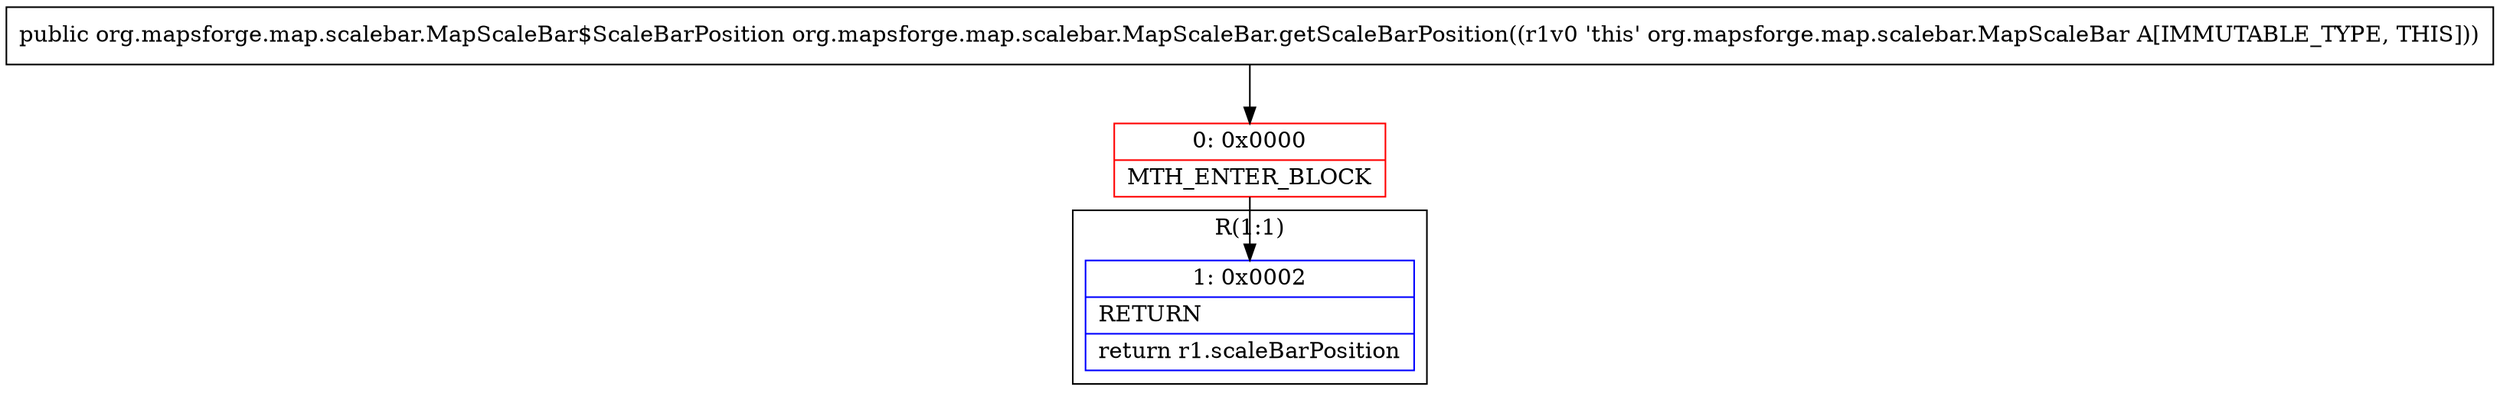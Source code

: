 digraph "CFG fororg.mapsforge.map.scalebar.MapScaleBar.getScaleBarPosition()Lorg\/mapsforge\/map\/scalebar\/MapScaleBar$ScaleBarPosition;" {
subgraph cluster_Region_661912424 {
label = "R(1:1)";
node [shape=record,color=blue];
Node_1 [shape=record,label="{1\:\ 0x0002|RETURN\l|return r1.scaleBarPosition\l}"];
}
Node_0 [shape=record,color=red,label="{0\:\ 0x0000|MTH_ENTER_BLOCK\l}"];
MethodNode[shape=record,label="{public org.mapsforge.map.scalebar.MapScaleBar$ScaleBarPosition org.mapsforge.map.scalebar.MapScaleBar.getScaleBarPosition((r1v0 'this' org.mapsforge.map.scalebar.MapScaleBar A[IMMUTABLE_TYPE, THIS])) }"];
MethodNode -> Node_0;
Node_0 -> Node_1;
}

